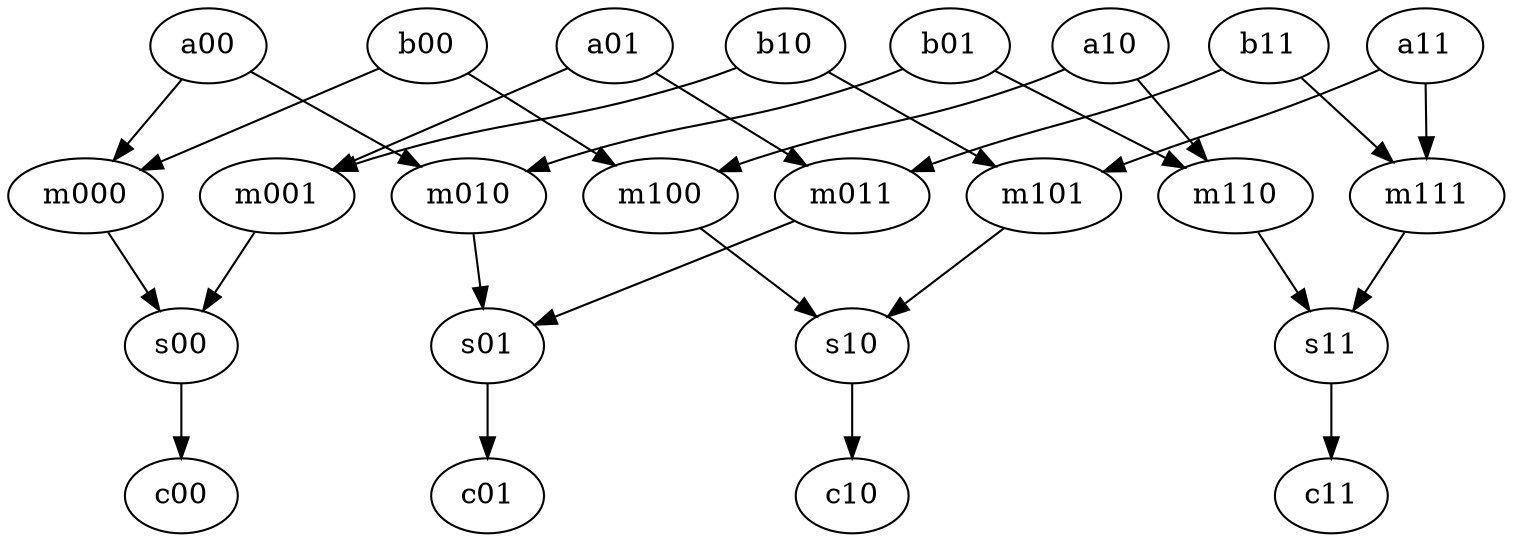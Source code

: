 digraph G {
	a00[opcode=load];
	a01[opcode=load];
	a10[opcode=load];
	a11[opcode=load];
	b00[opcode=const];
	b01[opcode=const];
	b10[opcode=const];
	b11[opcode=const];
	c00[opcode=store];
	c01[opcode=store];
	c10[opcode=store];
	c11[opcode=store];
	m000[opcode=mul];
	m001[opcode=mul];
	m010[opcode=mul];
	m011[opcode=mul];
	m100[opcode=mul];
	m101[opcode=mul];
	m110[opcode=mul];
	m111[opcode=mul];
	s00[opcode=add];
	s01[opcode=add];
	s10[opcode=add];
	s11[opcode=add];
	a00->m000[operand=0];
	b00->m000[operand=1];
	a01->m001[operand=0];
	b10->m001[operand=1];
	a00->m010[operand=0];
	b01->m010[operand=1];
	a01->m011[operand=0];
	b11->m011[operand=1];
	a10->m100[operand=0];
	b00->m100[operand=1];
	a11->m101[operand=0];
	b10->m101[operand=1];
	a10->m110[operand=0];
	b01->m110[operand=1];
	a11->m111[operand=0];
	b11->m111[operand=1];
	m000->s00[operand=0];
	m001->s00[operand=1];
	s00->c00[operand=0];
	m010->s01[operand=0];
	m011->s01[operand=1];
	s01->c01[operand=0];
	m100->s10[operand=0];
	m101->s10[operand=1];
	s10->c10[operand=0];
	m110->s11[operand=0];
	m111->s11[operand=1];
	s11->c11[operand=0];
}
